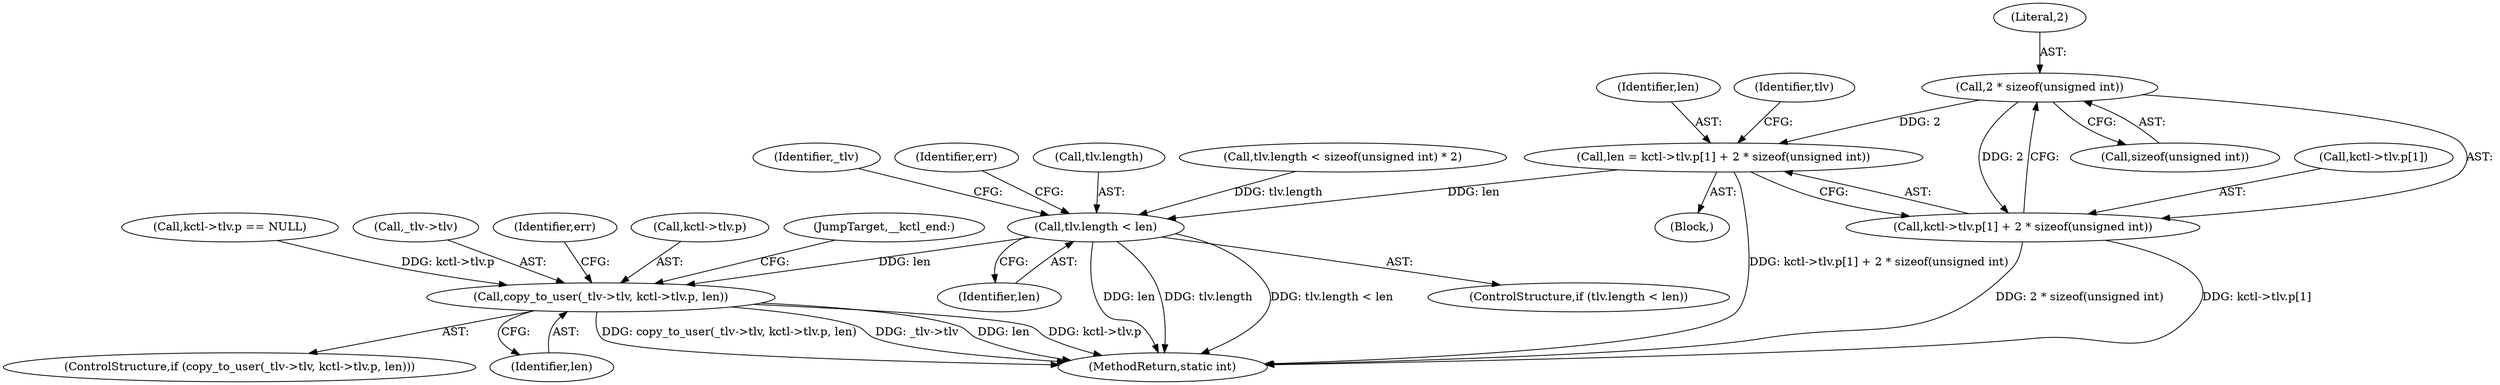 digraph "0_linux_fd9f26e4eca5d08a27d12c0933fceef76ed9663d_2@API" {
"1000314" [label="(Call,2 * sizeof(unsigned int))"];
"1000304" [label="(Call,len = kctl->tlv.p[1] + 2 * sizeof(unsigned int))"];
"1000319" [label="(Call,tlv.length < len)"];
"1000331" [label="(Call,copy_to_user(_tlv->tlv, kctl->tlv.p, len))"];
"1000306" [label="(Call,kctl->tlv.p[1] + 2 * sizeof(unsigned int))"];
"1000318" [label="(ControlStructure,if (tlv.length < len))"];
"1000316" [label="(Call,sizeof(unsigned int))"];
"1000307" [label="(Call,kctl->tlv.p[1])"];
"1000305" [label="(Identifier,len)"];
"1000295" [label="(Block,)"];
"1000323" [label="(Identifier,len)"];
"1000330" [label="(ControlStructure,if (copy_to_user(_tlv->tlv, kctl->tlv.p, len)))"];
"1000306" [label="(Call,kctl->tlv.p[1] + 2 * sizeof(unsigned int))"];
"1000164" [label="(Call,kctl->tlv.p == NULL)"];
"1000353" [label="(MethodReturn,static int)"];
"1000340" [label="(Identifier,len)"];
"1000332" [label="(Call,_tlv->tlv)"];
"1000342" [label="(Identifier,err)"];
"1000304" [label="(Call,len = kctl->tlv.p[1] + 2 * sizeof(unsigned int))"];
"1000335" [label="(Call,kctl->tlv.p)"];
"1000331" [label="(Call,copy_to_user(_tlv->tlv, kctl->tlv.p, len))"];
"1000345" [label="(JumpTarget,__kctl_end:)"];
"1000319" [label="(Call,tlv.length < len)"];
"1000333" [label="(Identifier,_tlv)"];
"1000326" [label="(Identifier,err)"];
"1000315" [label="(Literal,2)"];
"1000314" [label="(Call,2 * sizeof(unsigned int))"];
"1000321" [label="(Identifier,tlv)"];
"1000320" [label="(Call,tlv.length)"];
"1000130" [label="(Call,tlv.length < sizeof(unsigned int) * 2)"];
"1000314" -> "1000306"  [label="AST: "];
"1000314" -> "1000316"  [label="CFG: "];
"1000315" -> "1000314"  [label="AST: "];
"1000316" -> "1000314"  [label="AST: "];
"1000306" -> "1000314"  [label="CFG: "];
"1000314" -> "1000304"  [label="DDG: 2"];
"1000314" -> "1000306"  [label="DDG: 2"];
"1000304" -> "1000295"  [label="AST: "];
"1000304" -> "1000306"  [label="CFG: "];
"1000305" -> "1000304"  [label="AST: "];
"1000306" -> "1000304"  [label="AST: "];
"1000321" -> "1000304"  [label="CFG: "];
"1000304" -> "1000353"  [label="DDG: kctl->tlv.p[1] + 2 * sizeof(unsigned int)"];
"1000304" -> "1000319"  [label="DDG: len"];
"1000319" -> "1000318"  [label="AST: "];
"1000319" -> "1000323"  [label="CFG: "];
"1000320" -> "1000319"  [label="AST: "];
"1000323" -> "1000319"  [label="AST: "];
"1000326" -> "1000319"  [label="CFG: "];
"1000333" -> "1000319"  [label="CFG: "];
"1000319" -> "1000353"  [label="DDG: tlv.length < len"];
"1000319" -> "1000353"  [label="DDG: len"];
"1000319" -> "1000353"  [label="DDG: tlv.length"];
"1000130" -> "1000319"  [label="DDG: tlv.length"];
"1000319" -> "1000331"  [label="DDG: len"];
"1000331" -> "1000330"  [label="AST: "];
"1000331" -> "1000340"  [label="CFG: "];
"1000332" -> "1000331"  [label="AST: "];
"1000335" -> "1000331"  [label="AST: "];
"1000340" -> "1000331"  [label="AST: "];
"1000342" -> "1000331"  [label="CFG: "];
"1000345" -> "1000331"  [label="CFG: "];
"1000331" -> "1000353"  [label="DDG: copy_to_user(_tlv->tlv, kctl->tlv.p, len)"];
"1000331" -> "1000353"  [label="DDG: _tlv->tlv"];
"1000331" -> "1000353"  [label="DDG: len"];
"1000331" -> "1000353"  [label="DDG: kctl->tlv.p"];
"1000164" -> "1000331"  [label="DDG: kctl->tlv.p"];
"1000307" -> "1000306"  [label="AST: "];
"1000306" -> "1000353"  [label="DDG: kctl->tlv.p[1]"];
"1000306" -> "1000353"  [label="DDG: 2 * sizeof(unsigned int)"];
}
